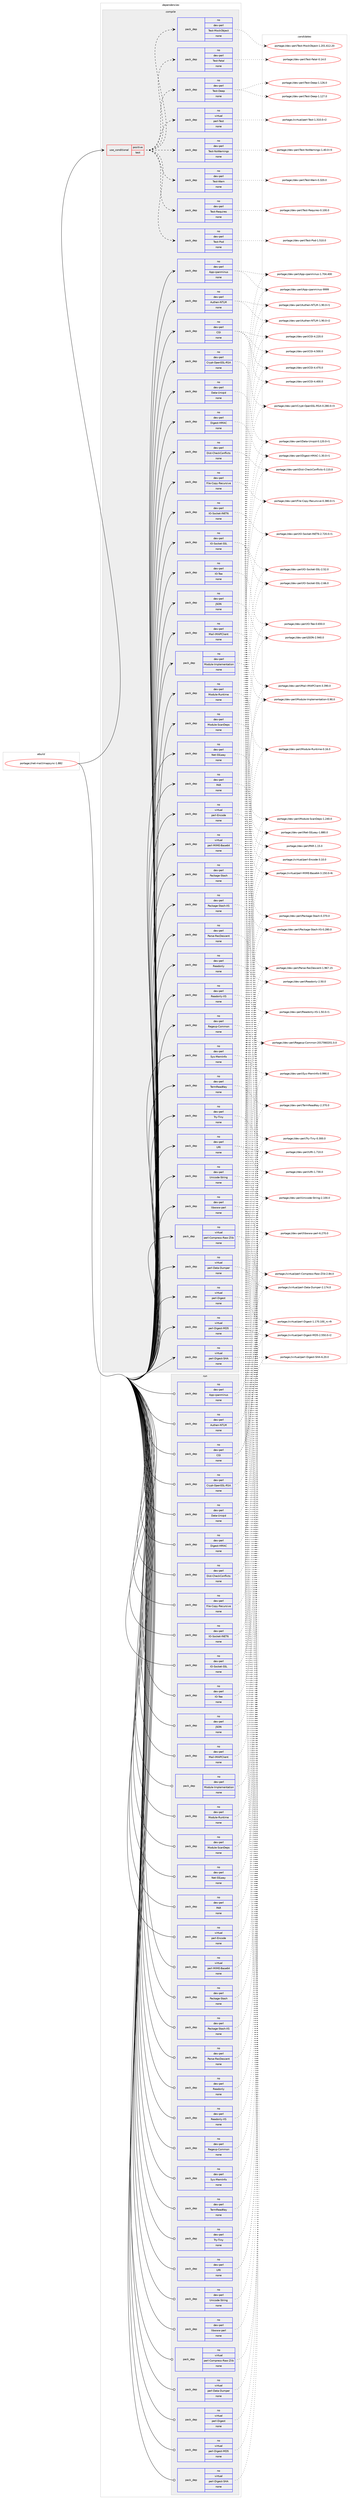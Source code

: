 digraph prolog {

# *************
# Graph options
# *************

newrank=true;
concentrate=true;
compound=true;
graph [rankdir=LR,fontname=Helvetica,fontsize=10,ranksep=1.5];#, ranksep=2.5, nodesep=0.2];
edge  [arrowhead=vee];
node  [fontname=Helvetica,fontsize=10];

# **********
# The ebuild
# **********

subgraph cluster_leftcol {
color=gray;
rank=same;
label=<<i>ebuild</i>>;
id [label="portage://net-mail/imapsync-1.882", color=red, width=4, href="../net-mail/imapsync-1.882.svg"];
}

# ****************
# The dependencies
# ****************

subgraph cluster_midcol {
color=gray;
label=<<i>dependencies</i>>;
subgraph cluster_compile {
fillcolor="#eeeeee";
style=filled;
label=<<i>compile</i>>;
subgraph cond732 {
dependency6444 [label=<<TABLE BORDER="0" CELLBORDER="1" CELLSPACING="0" CELLPADDING="4"><TR><TD ROWSPAN="3" CELLPADDING="10">use_conditional</TD></TR><TR><TD>positive</TD></TR><TR><TD>test</TD></TR></TABLE>>, shape=none, color=red];
subgraph pack5641 {
dependency6445 [label=<<TABLE BORDER="0" CELLBORDER="1" CELLSPACING="0" CELLPADDING="4" WIDTH="220"><TR><TD ROWSPAN="6" CELLPADDING="30">pack_dep</TD></TR><TR><TD WIDTH="110">no</TD></TR><TR><TD>virtual</TD></TR><TR><TD>perl-Test</TD></TR><TR><TD>none</TD></TR><TR><TD></TD></TR></TABLE>>, shape=none, color=blue];
}
dependency6444:e -> dependency6445:w [weight=20,style="dashed",arrowhead="vee"];
subgraph pack5642 {
dependency6446 [label=<<TABLE BORDER="0" CELLBORDER="1" CELLSPACING="0" CELLPADDING="4" WIDTH="220"><TR><TD ROWSPAN="6" CELLPADDING="30">pack_dep</TD></TR><TR><TD WIDTH="110">no</TD></TR><TR><TD>dev-perl</TD></TR><TR><TD>Test-Deep</TD></TR><TR><TD>none</TD></TR><TR><TD></TD></TR></TABLE>>, shape=none, color=blue];
}
dependency6444:e -> dependency6446:w [weight=20,style="dashed",arrowhead="vee"];
subgraph pack5643 {
dependency6447 [label=<<TABLE BORDER="0" CELLBORDER="1" CELLSPACING="0" CELLPADDING="4" WIDTH="220"><TR><TD ROWSPAN="6" CELLPADDING="30">pack_dep</TD></TR><TR><TD WIDTH="110">no</TD></TR><TR><TD>dev-perl</TD></TR><TR><TD>Test-Fatal</TD></TR><TR><TD>none</TD></TR><TR><TD></TD></TR></TABLE>>, shape=none, color=blue];
}
dependency6444:e -> dependency6447:w [weight=20,style="dashed",arrowhead="vee"];
subgraph pack5644 {
dependency6448 [label=<<TABLE BORDER="0" CELLBORDER="1" CELLSPACING="0" CELLPADDING="4" WIDTH="220"><TR><TD ROWSPAN="6" CELLPADDING="30">pack_dep</TD></TR><TR><TD WIDTH="110">no</TD></TR><TR><TD>dev-perl</TD></TR><TR><TD>Test-MockObject</TD></TR><TR><TD>none</TD></TR><TR><TD></TD></TR></TABLE>>, shape=none, color=blue];
}
dependency6444:e -> dependency6448:w [weight=20,style="dashed",arrowhead="vee"];
subgraph pack5645 {
dependency6449 [label=<<TABLE BORDER="0" CELLBORDER="1" CELLSPACING="0" CELLPADDING="4" WIDTH="220"><TR><TD ROWSPAN="6" CELLPADDING="30">pack_dep</TD></TR><TR><TD WIDTH="110">no</TD></TR><TR><TD>dev-perl</TD></TR><TR><TD>Test-Pod</TD></TR><TR><TD>none</TD></TR><TR><TD></TD></TR></TABLE>>, shape=none, color=blue];
}
dependency6444:e -> dependency6449:w [weight=20,style="dashed",arrowhead="vee"];
subgraph pack5646 {
dependency6450 [label=<<TABLE BORDER="0" CELLBORDER="1" CELLSPACING="0" CELLPADDING="4" WIDTH="220"><TR><TD ROWSPAN="6" CELLPADDING="30">pack_dep</TD></TR><TR><TD WIDTH="110">no</TD></TR><TR><TD>dev-perl</TD></TR><TR><TD>Test-Requires</TD></TR><TR><TD>none</TD></TR><TR><TD></TD></TR></TABLE>>, shape=none, color=blue];
}
dependency6444:e -> dependency6450:w [weight=20,style="dashed",arrowhead="vee"];
subgraph pack5647 {
dependency6451 [label=<<TABLE BORDER="0" CELLBORDER="1" CELLSPACING="0" CELLPADDING="4" WIDTH="220"><TR><TD ROWSPAN="6" CELLPADDING="30">pack_dep</TD></TR><TR><TD WIDTH="110">no</TD></TR><TR><TD>dev-perl</TD></TR><TR><TD>Test-Warn</TD></TR><TR><TD>none</TD></TR><TR><TD></TD></TR></TABLE>>, shape=none, color=blue];
}
dependency6444:e -> dependency6451:w [weight=20,style="dashed",arrowhead="vee"];
subgraph pack5648 {
dependency6452 [label=<<TABLE BORDER="0" CELLBORDER="1" CELLSPACING="0" CELLPADDING="4" WIDTH="220"><TR><TD ROWSPAN="6" CELLPADDING="30">pack_dep</TD></TR><TR><TD WIDTH="110">no</TD></TR><TR><TD>dev-perl</TD></TR><TR><TD>Test-NoWarnings</TD></TR><TR><TD>none</TD></TR><TR><TD></TD></TR></TABLE>>, shape=none, color=blue];
}
dependency6444:e -> dependency6452:w [weight=20,style="dashed",arrowhead="vee"];
}
id:e -> dependency6444:w [weight=20,style="solid",arrowhead="vee"];
subgraph pack5649 {
dependency6453 [label=<<TABLE BORDER="0" CELLBORDER="1" CELLSPACING="0" CELLPADDING="4" WIDTH="220"><TR><TD ROWSPAN="6" CELLPADDING="30">pack_dep</TD></TR><TR><TD WIDTH="110">no</TD></TR><TR><TD>dev-perl</TD></TR><TR><TD>App-cpanminus</TD></TR><TR><TD>none</TD></TR><TR><TD></TD></TR></TABLE>>, shape=none, color=blue];
}
id:e -> dependency6453:w [weight=20,style="solid",arrowhead="vee"];
subgraph pack5650 {
dependency6454 [label=<<TABLE BORDER="0" CELLBORDER="1" CELLSPACING="0" CELLPADDING="4" WIDTH="220"><TR><TD ROWSPAN="6" CELLPADDING="30">pack_dep</TD></TR><TR><TD WIDTH="110">no</TD></TR><TR><TD>dev-perl</TD></TR><TR><TD>Authen-NTLM</TD></TR><TR><TD>none</TD></TR><TR><TD></TD></TR></TABLE>>, shape=none, color=blue];
}
id:e -> dependency6454:w [weight=20,style="solid",arrowhead="vee"];
subgraph pack5651 {
dependency6455 [label=<<TABLE BORDER="0" CELLBORDER="1" CELLSPACING="0" CELLPADDING="4" WIDTH="220"><TR><TD ROWSPAN="6" CELLPADDING="30">pack_dep</TD></TR><TR><TD WIDTH="110">no</TD></TR><TR><TD>dev-perl</TD></TR><TR><TD>CGI</TD></TR><TR><TD>none</TD></TR><TR><TD></TD></TR></TABLE>>, shape=none, color=blue];
}
id:e -> dependency6455:w [weight=20,style="solid",arrowhead="vee"];
subgraph pack5652 {
dependency6456 [label=<<TABLE BORDER="0" CELLBORDER="1" CELLSPACING="0" CELLPADDING="4" WIDTH="220"><TR><TD ROWSPAN="6" CELLPADDING="30">pack_dep</TD></TR><TR><TD WIDTH="110">no</TD></TR><TR><TD>dev-perl</TD></TR><TR><TD>Crypt-OpenSSL-RSA</TD></TR><TR><TD>none</TD></TR><TR><TD></TD></TR></TABLE>>, shape=none, color=blue];
}
id:e -> dependency6456:w [weight=20,style="solid",arrowhead="vee"];
subgraph pack5653 {
dependency6457 [label=<<TABLE BORDER="0" CELLBORDER="1" CELLSPACING="0" CELLPADDING="4" WIDTH="220"><TR><TD ROWSPAN="6" CELLPADDING="30">pack_dep</TD></TR><TR><TD WIDTH="110">no</TD></TR><TR><TD>dev-perl</TD></TR><TR><TD>Data-Uniqid</TD></TR><TR><TD>none</TD></TR><TR><TD></TD></TR></TABLE>>, shape=none, color=blue];
}
id:e -> dependency6457:w [weight=20,style="solid",arrowhead="vee"];
subgraph pack5654 {
dependency6458 [label=<<TABLE BORDER="0" CELLBORDER="1" CELLSPACING="0" CELLPADDING="4" WIDTH="220"><TR><TD ROWSPAN="6" CELLPADDING="30">pack_dep</TD></TR><TR><TD WIDTH="110">no</TD></TR><TR><TD>dev-perl</TD></TR><TR><TD>Digest-HMAC</TD></TR><TR><TD>none</TD></TR><TR><TD></TD></TR></TABLE>>, shape=none, color=blue];
}
id:e -> dependency6458:w [weight=20,style="solid",arrowhead="vee"];
subgraph pack5655 {
dependency6459 [label=<<TABLE BORDER="0" CELLBORDER="1" CELLSPACING="0" CELLPADDING="4" WIDTH="220"><TR><TD ROWSPAN="6" CELLPADDING="30">pack_dep</TD></TR><TR><TD WIDTH="110">no</TD></TR><TR><TD>dev-perl</TD></TR><TR><TD>Dist-CheckConflicts</TD></TR><TR><TD>none</TD></TR><TR><TD></TD></TR></TABLE>>, shape=none, color=blue];
}
id:e -> dependency6459:w [weight=20,style="solid",arrowhead="vee"];
subgraph pack5656 {
dependency6460 [label=<<TABLE BORDER="0" CELLBORDER="1" CELLSPACING="0" CELLPADDING="4" WIDTH="220"><TR><TD ROWSPAN="6" CELLPADDING="30">pack_dep</TD></TR><TR><TD WIDTH="110">no</TD></TR><TR><TD>dev-perl</TD></TR><TR><TD>File-Copy-Recursive</TD></TR><TR><TD>none</TD></TR><TR><TD></TD></TR></TABLE>>, shape=none, color=blue];
}
id:e -> dependency6460:w [weight=20,style="solid",arrowhead="vee"];
subgraph pack5657 {
dependency6461 [label=<<TABLE BORDER="0" CELLBORDER="1" CELLSPACING="0" CELLPADDING="4" WIDTH="220"><TR><TD ROWSPAN="6" CELLPADDING="30">pack_dep</TD></TR><TR><TD WIDTH="110">no</TD></TR><TR><TD>dev-perl</TD></TR><TR><TD>IO-Socket-INET6</TD></TR><TR><TD>none</TD></TR><TR><TD></TD></TR></TABLE>>, shape=none, color=blue];
}
id:e -> dependency6461:w [weight=20,style="solid",arrowhead="vee"];
subgraph pack5658 {
dependency6462 [label=<<TABLE BORDER="0" CELLBORDER="1" CELLSPACING="0" CELLPADDING="4" WIDTH="220"><TR><TD ROWSPAN="6" CELLPADDING="30">pack_dep</TD></TR><TR><TD WIDTH="110">no</TD></TR><TR><TD>dev-perl</TD></TR><TR><TD>IO-Socket-SSL</TD></TR><TR><TD>none</TD></TR><TR><TD></TD></TR></TABLE>>, shape=none, color=blue];
}
id:e -> dependency6462:w [weight=20,style="solid",arrowhead="vee"];
subgraph pack5659 {
dependency6463 [label=<<TABLE BORDER="0" CELLBORDER="1" CELLSPACING="0" CELLPADDING="4" WIDTH="220"><TR><TD ROWSPAN="6" CELLPADDING="30">pack_dep</TD></TR><TR><TD WIDTH="110">no</TD></TR><TR><TD>dev-perl</TD></TR><TR><TD>IO-Tee</TD></TR><TR><TD>none</TD></TR><TR><TD></TD></TR></TABLE>>, shape=none, color=blue];
}
id:e -> dependency6463:w [weight=20,style="solid",arrowhead="vee"];
subgraph pack5660 {
dependency6464 [label=<<TABLE BORDER="0" CELLBORDER="1" CELLSPACING="0" CELLPADDING="4" WIDTH="220"><TR><TD ROWSPAN="6" CELLPADDING="30">pack_dep</TD></TR><TR><TD WIDTH="110">no</TD></TR><TR><TD>dev-perl</TD></TR><TR><TD>JSON</TD></TR><TR><TD>none</TD></TR><TR><TD></TD></TR></TABLE>>, shape=none, color=blue];
}
id:e -> dependency6464:w [weight=20,style="solid",arrowhead="vee"];
subgraph pack5661 {
dependency6465 [label=<<TABLE BORDER="0" CELLBORDER="1" CELLSPACING="0" CELLPADDING="4" WIDTH="220"><TR><TD ROWSPAN="6" CELLPADDING="30">pack_dep</TD></TR><TR><TD WIDTH="110">no</TD></TR><TR><TD>dev-perl</TD></TR><TR><TD>Mail-IMAPClient</TD></TR><TR><TD>none</TD></TR><TR><TD></TD></TR></TABLE>>, shape=none, color=blue];
}
id:e -> dependency6465:w [weight=20,style="solid",arrowhead="vee"];
subgraph pack5662 {
dependency6466 [label=<<TABLE BORDER="0" CELLBORDER="1" CELLSPACING="0" CELLPADDING="4" WIDTH="220"><TR><TD ROWSPAN="6" CELLPADDING="30">pack_dep</TD></TR><TR><TD WIDTH="110">no</TD></TR><TR><TD>dev-perl</TD></TR><TR><TD>Module-Implementation</TD></TR><TR><TD>none</TD></TR><TR><TD></TD></TR></TABLE>>, shape=none, color=blue];
}
id:e -> dependency6466:w [weight=20,style="solid",arrowhead="vee"];
subgraph pack5663 {
dependency6467 [label=<<TABLE BORDER="0" CELLBORDER="1" CELLSPACING="0" CELLPADDING="4" WIDTH="220"><TR><TD ROWSPAN="6" CELLPADDING="30">pack_dep</TD></TR><TR><TD WIDTH="110">no</TD></TR><TR><TD>dev-perl</TD></TR><TR><TD>Module-Runtime</TD></TR><TR><TD>none</TD></TR><TR><TD></TD></TR></TABLE>>, shape=none, color=blue];
}
id:e -> dependency6467:w [weight=20,style="solid",arrowhead="vee"];
subgraph pack5664 {
dependency6468 [label=<<TABLE BORDER="0" CELLBORDER="1" CELLSPACING="0" CELLPADDING="4" WIDTH="220"><TR><TD ROWSPAN="6" CELLPADDING="30">pack_dep</TD></TR><TR><TD WIDTH="110">no</TD></TR><TR><TD>dev-perl</TD></TR><TR><TD>Module-ScanDeps</TD></TR><TR><TD>none</TD></TR><TR><TD></TD></TR></TABLE>>, shape=none, color=blue];
}
id:e -> dependency6468:w [weight=20,style="solid",arrowhead="vee"];
subgraph pack5665 {
dependency6469 [label=<<TABLE BORDER="0" CELLBORDER="1" CELLSPACING="0" CELLPADDING="4" WIDTH="220"><TR><TD ROWSPAN="6" CELLPADDING="30">pack_dep</TD></TR><TR><TD WIDTH="110">no</TD></TR><TR><TD>dev-perl</TD></TR><TR><TD>Net-SSLeay</TD></TR><TR><TD>none</TD></TR><TR><TD></TD></TR></TABLE>>, shape=none, color=blue];
}
id:e -> dependency6469:w [weight=20,style="solid",arrowhead="vee"];
subgraph pack5666 {
dependency6470 [label=<<TABLE BORDER="0" CELLBORDER="1" CELLSPACING="0" CELLPADDING="4" WIDTH="220"><TR><TD ROWSPAN="6" CELLPADDING="30">pack_dep</TD></TR><TR><TD WIDTH="110">no</TD></TR><TR><TD>dev-perl</TD></TR><TR><TD>PAR</TD></TR><TR><TD>none</TD></TR><TR><TD></TD></TR></TABLE>>, shape=none, color=blue];
}
id:e -> dependency6470:w [weight=20,style="solid",arrowhead="vee"];
subgraph pack5667 {
dependency6471 [label=<<TABLE BORDER="0" CELLBORDER="1" CELLSPACING="0" CELLPADDING="4" WIDTH="220"><TR><TD ROWSPAN="6" CELLPADDING="30">pack_dep</TD></TR><TR><TD WIDTH="110">no</TD></TR><TR><TD>dev-perl</TD></TR><TR><TD>Package-Stash</TD></TR><TR><TD>none</TD></TR><TR><TD></TD></TR></TABLE>>, shape=none, color=blue];
}
id:e -> dependency6471:w [weight=20,style="solid",arrowhead="vee"];
subgraph pack5668 {
dependency6472 [label=<<TABLE BORDER="0" CELLBORDER="1" CELLSPACING="0" CELLPADDING="4" WIDTH="220"><TR><TD ROWSPAN="6" CELLPADDING="30">pack_dep</TD></TR><TR><TD WIDTH="110">no</TD></TR><TR><TD>dev-perl</TD></TR><TR><TD>Package-Stash-XS</TD></TR><TR><TD>none</TD></TR><TR><TD></TD></TR></TABLE>>, shape=none, color=blue];
}
id:e -> dependency6472:w [weight=20,style="solid",arrowhead="vee"];
subgraph pack5669 {
dependency6473 [label=<<TABLE BORDER="0" CELLBORDER="1" CELLSPACING="0" CELLPADDING="4" WIDTH="220"><TR><TD ROWSPAN="6" CELLPADDING="30">pack_dep</TD></TR><TR><TD WIDTH="110">no</TD></TR><TR><TD>dev-perl</TD></TR><TR><TD>Parse-RecDescent</TD></TR><TR><TD>none</TD></TR><TR><TD></TD></TR></TABLE>>, shape=none, color=blue];
}
id:e -> dependency6473:w [weight=20,style="solid",arrowhead="vee"];
subgraph pack5670 {
dependency6474 [label=<<TABLE BORDER="0" CELLBORDER="1" CELLSPACING="0" CELLPADDING="4" WIDTH="220"><TR><TD ROWSPAN="6" CELLPADDING="30">pack_dep</TD></TR><TR><TD WIDTH="110">no</TD></TR><TR><TD>dev-perl</TD></TR><TR><TD>Readonly</TD></TR><TR><TD>none</TD></TR><TR><TD></TD></TR></TABLE>>, shape=none, color=blue];
}
id:e -> dependency6474:w [weight=20,style="solid",arrowhead="vee"];
subgraph pack5671 {
dependency6475 [label=<<TABLE BORDER="0" CELLBORDER="1" CELLSPACING="0" CELLPADDING="4" WIDTH="220"><TR><TD ROWSPAN="6" CELLPADDING="30">pack_dep</TD></TR><TR><TD WIDTH="110">no</TD></TR><TR><TD>dev-perl</TD></TR><TR><TD>Readonly-XS</TD></TR><TR><TD>none</TD></TR><TR><TD></TD></TR></TABLE>>, shape=none, color=blue];
}
id:e -> dependency6475:w [weight=20,style="solid",arrowhead="vee"];
subgraph pack5672 {
dependency6476 [label=<<TABLE BORDER="0" CELLBORDER="1" CELLSPACING="0" CELLPADDING="4" WIDTH="220"><TR><TD ROWSPAN="6" CELLPADDING="30">pack_dep</TD></TR><TR><TD WIDTH="110">no</TD></TR><TR><TD>dev-perl</TD></TR><TR><TD>Regexp-Common</TD></TR><TR><TD>none</TD></TR><TR><TD></TD></TR></TABLE>>, shape=none, color=blue];
}
id:e -> dependency6476:w [weight=20,style="solid",arrowhead="vee"];
subgraph pack5673 {
dependency6477 [label=<<TABLE BORDER="0" CELLBORDER="1" CELLSPACING="0" CELLPADDING="4" WIDTH="220"><TR><TD ROWSPAN="6" CELLPADDING="30">pack_dep</TD></TR><TR><TD WIDTH="110">no</TD></TR><TR><TD>dev-perl</TD></TR><TR><TD>Sys-MemInfo</TD></TR><TR><TD>none</TD></TR><TR><TD></TD></TR></TABLE>>, shape=none, color=blue];
}
id:e -> dependency6477:w [weight=20,style="solid",arrowhead="vee"];
subgraph pack5674 {
dependency6478 [label=<<TABLE BORDER="0" CELLBORDER="1" CELLSPACING="0" CELLPADDING="4" WIDTH="220"><TR><TD ROWSPAN="6" CELLPADDING="30">pack_dep</TD></TR><TR><TD WIDTH="110">no</TD></TR><TR><TD>dev-perl</TD></TR><TR><TD>TermReadKey</TD></TR><TR><TD>none</TD></TR><TR><TD></TD></TR></TABLE>>, shape=none, color=blue];
}
id:e -> dependency6478:w [weight=20,style="solid",arrowhead="vee"];
subgraph pack5675 {
dependency6479 [label=<<TABLE BORDER="0" CELLBORDER="1" CELLSPACING="0" CELLPADDING="4" WIDTH="220"><TR><TD ROWSPAN="6" CELLPADDING="30">pack_dep</TD></TR><TR><TD WIDTH="110">no</TD></TR><TR><TD>dev-perl</TD></TR><TR><TD>Try-Tiny</TD></TR><TR><TD>none</TD></TR><TR><TD></TD></TR></TABLE>>, shape=none, color=blue];
}
id:e -> dependency6479:w [weight=20,style="solid",arrowhead="vee"];
subgraph pack5676 {
dependency6480 [label=<<TABLE BORDER="0" CELLBORDER="1" CELLSPACING="0" CELLPADDING="4" WIDTH="220"><TR><TD ROWSPAN="6" CELLPADDING="30">pack_dep</TD></TR><TR><TD WIDTH="110">no</TD></TR><TR><TD>dev-perl</TD></TR><TR><TD>URI</TD></TR><TR><TD>none</TD></TR><TR><TD></TD></TR></TABLE>>, shape=none, color=blue];
}
id:e -> dependency6480:w [weight=20,style="solid",arrowhead="vee"];
subgraph pack5677 {
dependency6481 [label=<<TABLE BORDER="0" CELLBORDER="1" CELLSPACING="0" CELLPADDING="4" WIDTH="220"><TR><TD ROWSPAN="6" CELLPADDING="30">pack_dep</TD></TR><TR><TD WIDTH="110">no</TD></TR><TR><TD>dev-perl</TD></TR><TR><TD>Unicode-String</TD></TR><TR><TD>none</TD></TR><TR><TD></TD></TR></TABLE>>, shape=none, color=blue];
}
id:e -> dependency6481:w [weight=20,style="solid",arrowhead="vee"];
subgraph pack5678 {
dependency6482 [label=<<TABLE BORDER="0" CELLBORDER="1" CELLSPACING="0" CELLPADDING="4" WIDTH="220"><TR><TD ROWSPAN="6" CELLPADDING="30">pack_dep</TD></TR><TR><TD WIDTH="110">no</TD></TR><TR><TD>dev-perl</TD></TR><TR><TD>libwww-perl</TD></TR><TR><TD>none</TD></TR><TR><TD></TD></TR></TABLE>>, shape=none, color=blue];
}
id:e -> dependency6482:w [weight=20,style="solid",arrowhead="vee"];
subgraph pack5679 {
dependency6483 [label=<<TABLE BORDER="0" CELLBORDER="1" CELLSPACING="0" CELLPADDING="4" WIDTH="220"><TR><TD ROWSPAN="6" CELLPADDING="30">pack_dep</TD></TR><TR><TD WIDTH="110">no</TD></TR><TR><TD>virtual</TD></TR><TR><TD>perl-Compress-Raw-Zlib</TD></TR><TR><TD>none</TD></TR><TR><TD></TD></TR></TABLE>>, shape=none, color=blue];
}
id:e -> dependency6483:w [weight=20,style="solid",arrowhead="vee"];
subgraph pack5680 {
dependency6484 [label=<<TABLE BORDER="0" CELLBORDER="1" CELLSPACING="0" CELLPADDING="4" WIDTH="220"><TR><TD ROWSPAN="6" CELLPADDING="30">pack_dep</TD></TR><TR><TD WIDTH="110">no</TD></TR><TR><TD>virtual</TD></TR><TR><TD>perl-Data-Dumper</TD></TR><TR><TD>none</TD></TR><TR><TD></TD></TR></TABLE>>, shape=none, color=blue];
}
id:e -> dependency6484:w [weight=20,style="solid",arrowhead="vee"];
subgraph pack5681 {
dependency6485 [label=<<TABLE BORDER="0" CELLBORDER="1" CELLSPACING="0" CELLPADDING="4" WIDTH="220"><TR><TD ROWSPAN="6" CELLPADDING="30">pack_dep</TD></TR><TR><TD WIDTH="110">no</TD></TR><TR><TD>virtual</TD></TR><TR><TD>perl-Digest</TD></TR><TR><TD>none</TD></TR><TR><TD></TD></TR></TABLE>>, shape=none, color=blue];
}
id:e -> dependency6485:w [weight=20,style="solid",arrowhead="vee"];
subgraph pack5682 {
dependency6486 [label=<<TABLE BORDER="0" CELLBORDER="1" CELLSPACING="0" CELLPADDING="4" WIDTH="220"><TR><TD ROWSPAN="6" CELLPADDING="30">pack_dep</TD></TR><TR><TD WIDTH="110">no</TD></TR><TR><TD>virtual</TD></TR><TR><TD>perl-Digest-MD5</TD></TR><TR><TD>none</TD></TR><TR><TD></TD></TR></TABLE>>, shape=none, color=blue];
}
id:e -> dependency6486:w [weight=20,style="solid",arrowhead="vee"];
subgraph pack5683 {
dependency6487 [label=<<TABLE BORDER="0" CELLBORDER="1" CELLSPACING="0" CELLPADDING="4" WIDTH="220"><TR><TD ROWSPAN="6" CELLPADDING="30">pack_dep</TD></TR><TR><TD WIDTH="110">no</TD></TR><TR><TD>virtual</TD></TR><TR><TD>perl-Digest-SHA</TD></TR><TR><TD>none</TD></TR><TR><TD></TD></TR></TABLE>>, shape=none, color=blue];
}
id:e -> dependency6487:w [weight=20,style="solid",arrowhead="vee"];
subgraph pack5684 {
dependency6488 [label=<<TABLE BORDER="0" CELLBORDER="1" CELLSPACING="0" CELLPADDING="4" WIDTH="220"><TR><TD ROWSPAN="6" CELLPADDING="30">pack_dep</TD></TR><TR><TD WIDTH="110">no</TD></TR><TR><TD>virtual</TD></TR><TR><TD>perl-Encode</TD></TR><TR><TD>none</TD></TR><TR><TD></TD></TR></TABLE>>, shape=none, color=blue];
}
id:e -> dependency6488:w [weight=20,style="solid",arrowhead="vee"];
subgraph pack5685 {
dependency6489 [label=<<TABLE BORDER="0" CELLBORDER="1" CELLSPACING="0" CELLPADDING="4" WIDTH="220"><TR><TD ROWSPAN="6" CELLPADDING="30">pack_dep</TD></TR><TR><TD WIDTH="110">no</TD></TR><TR><TD>virtual</TD></TR><TR><TD>perl-MIME-Base64</TD></TR><TR><TD>none</TD></TR><TR><TD></TD></TR></TABLE>>, shape=none, color=blue];
}
id:e -> dependency6489:w [weight=20,style="solid",arrowhead="vee"];
}
subgraph cluster_compileandrun {
fillcolor="#eeeeee";
style=filled;
label=<<i>compile and run</i>>;
}
subgraph cluster_run {
fillcolor="#eeeeee";
style=filled;
label=<<i>run</i>>;
subgraph pack5686 {
dependency6490 [label=<<TABLE BORDER="0" CELLBORDER="1" CELLSPACING="0" CELLPADDING="4" WIDTH="220"><TR><TD ROWSPAN="6" CELLPADDING="30">pack_dep</TD></TR><TR><TD WIDTH="110">no</TD></TR><TR><TD>dev-perl</TD></TR><TR><TD>App-cpanminus</TD></TR><TR><TD>none</TD></TR><TR><TD></TD></TR></TABLE>>, shape=none, color=blue];
}
id:e -> dependency6490:w [weight=20,style="solid",arrowhead="odot"];
subgraph pack5687 {
dependency6491 [label=<<TABLE BORDER="0" CELLBORDER="1" CELLSPACING="0" CELLPADDING="4" WIDTH="220"><TR><TD ROWSPAN="6" CELLPADDING="30">pack_dep</TD></TR><TR><TD WIDTH="110">no</TD></TR><TR><TD>dev-perl</TD></TR><TR><TD>Authen-NTLM</TD></TR><TR><TD>none</TD></TR><TR><TD></TD></TR></TABLE>>, shape=none, color=blue];
}
id:e -> dependency6491:w [weight=20,style="solid",arrowhead="odot"];
subgraph pack5688 {
dependency6492 [label=<<TABLE BORDER="0" CELLBORDER="1" CELLSPACING="0" CELLPADDING="4" WIDTH="220"><TR><TD ROWSPAN="6" CELLPADDING="30">pack_dep</TD></TR><TR><TD WIDTH="110">no</TD></TR><TR><TD>dev-perl</TD></TR><TR><TD>CGI</TD></TR><TR><TD>none</TD></TR><TR><TD></TD></TR></TABLE>>, shape=none, color=blue];
}
id:e -> dependency6492:w [weight=20,style="solid",arrowhead="odot"];
subgraph pack5689 {
dependency6493 [label=<<TABLE BORDER="0" CELLBORDER="1" CELLSPACING="0" CELLPADDING="4" WIDTH="220"><TR><TD ROWSPAN="6" CELLPADDING="30">pack_dep</TD></TR><TR><TD WIDTH="110">no</TD></TR><TR><TD>dev-perl</TD></TR><TR><TD>Crypt-OpenSSL-RSA</TD></TR><TR><TD>none</TD></TR><TR><TD></TD></TR></TABLE>>, shape=none, color=blue];
}
id:e -> dependency6493:w [weight=20,style="solid",arrowhead="odot"];
subgraph pack5690 {
dependency6494 [label=<<TABLE BORDER="0" CELLBORDER="1" CELLSPACING="0" CELLPADDING="4" WIDTH="220"><TR><TD ROWSPAN="6" CELLPADDING="30">pack_dep</TD></TR><TR><TD WIDTH="110">no</TD></TR><TR><TD>dev-perl</TD></TR><TR><TD>Data-Uniqid</TD></TR><TR><TD>none</TD></TR><TR><TD></TD></TR></TABLE>>, shape=none, color=blue];
}
id:e -> dependency6494:w [weight=20,style="solid",arrowhead="odot"];
subgraph pack5691 {
dependency6495 [label=<<TABLE BORDER="0" CELLBORDER="1" CELLSPACING="0" CELLPADDING="4" WIDTH="220"><TR><TD ROWSPAN="6" CELLPADDING="30">pack_dep</TD></TR><TR><TD WIDTH="110">no</TD></TR><TR><TD>dev-perl</TD></TR><TR><TD>Digest-HMAC</TD></TR><TR><TD>none</TD></TR><TR><TD></TD></TR></TABLE>>, shape=none, color=blue];
}
id:e -> dependency6495:w [weight=20,style="solid",arrowhead="odot"];
subgraph pack5692 {
dependency6496 [label=<<TABLE BORDER="0" CELLBORDER="1" CELLSPACING="0" CELLPADDING="4" WIDTH="220"><TR><TD ROWSPAN="6" CELLPADDING="30">pack_dep</TD></TR><TR><TD WIDTH="110">no</TD></TR><TR><TD>dev-perl</TD></TR><TR><TD>Dist-CheckConflicts</TD></TR><TR><TD>none</TD></TR><TR><TD></TD></TR></TABLE>>, shape=none, color=blue];
}
id:e -> dependency6496:w [weight=20,style="solid",arrowhead="odot"];
subgraph pack5693 {
dependency6497 [label=<<TABLE BORDER="0" CELLBORDER="1" CELLSPACING="0" CELLPADDING="4" WIDTH="220"><TR><TD ROWSPAN="6" CELLPADDING="30">pack_dep</TD></TR><TR><TD WIDTH="110">no</TD></TR><TR><TD>dev-perl</TD></TR><TR><TD>File-Copy-Recursive</TD></TR><TR><TD>none</TD></TR><TR><TD></TD></TR></TABLE>>, shape=none, color=blue];
}
id:e -> dependency6497:w [weight=20,style="solid",arrowhead="odot"];
subgraph pack5694 {
dependency6498 [label=<<TABLE BORDER="0" CELLBORDER="1" CELLSPACING="0" CELLPADDING="4" WIDTH="220"><TR><TD ROWSPAN="6" CELLPADDING="30">pack_dep</TD></TR><TR><TD WIDTH="110">no</TD></TR><TR><TD>dev-perl</TD></TR><TR><TD>IO-Socket-INET6</TD></TR><TR><TD>none</TD></TR><TR><TD></TD></TR></TABLE>>, shape=none, color=blue];
}
id:e -> dependency6498:w [weight=20,style="solid",arrowhead="odot"];
subgraph pack5695 {
dependency6499 [label=<<TABLE BORDER="0" CELLBORDER="1" CELLSPACING="0" CELLPADDING="4" WIDTH="220"><TR><TD ROWSPAN="6" CELLPADDING="30">pack_dep</TD></TR><TR><TD WIDTH="110">no</TD></TR><TR><TD>dev-perl</TD></TR><TR><TD>IO-Socket-SSL</TD></TR><TR><TD>none</TD></TR><TR><TD></TD></TR></TABLE>>, shape=none, color=blue];
}
id:e -> dependency6499:w [weight=20,style="solid",arrowhead="odot"];
subgraph pack5696 {
dependency6500 [label=<<TABLE BORDER="0" CELLBORDER="1" CELLSPACING="0" CELLPADDING="4" WIDTH="220"><TR><TD ROWSPAN="6" CELLPADDING="30">pack_dep</TD></TR><TR><TD WIDTH="110">no</TD></TR><TR><TD>dev-perl</TD></TR><TR><TD>IO-Tee</TD></TR><TR><TD>none</TD></TR><TR><TD></TD></TR></TABLE>>, shape=none, color=blue];
}
id:e -> dependency6500:w [weight=20,style="solid",arrowhead="odot"];
subgraph pack5697 {
dependency6501 [label=<<TABLE BORDER="0" CELLBORDER="1" CELLSPACING="0" CELLPADDING="4" WIDTH="220"><TR><TD ROWSPAN="6" CELLPADDING="30">pack_dep</TD></TR><TR><TD WIDTH="110">no</TD></TR><TR><TD>dev-perl</TD></TR><TR><TD>JSON</TD></TR><TR><TD>none</TD></TR><TR><TD></TD></TR></TABLE>>, shape=none, color=blue];
}
id:e -> dependency6501:w [weight=20,style="solid",arrowhead="odot"];
subgraph pack5698 {
dependency6502 [label=<<TABLE BORDER="0" CELLBORDER="1" CELLSPACING="0" CELLPADDING="4" WIDTH="220"><TR><TD ROWSPAN="6" CELLPADDING="30">pack_dep</TD></TR><TR><TD WIDTH="110">no</TD></TR><TR><TD>dev-perl</TD></TR><TR><TD>Mail-IMAPClient</TD></TR><TR><TD>none</TD></TR><TR><TD></TD></TR></TABLE>>, shape=none, color=blue];
}
id:e -> dependency6502:w [weight=20,style="solid",arrowhead="odot"];
subgraph pack5699 {
dependency6503 [label=<<TABLE BORDER="0" CELLBORDER="1" CELLSPACING="0" CELLPADDING="4" WIDTH="220"><TR><TD ROWSPAN="6" CELLPADDING="30">pack_dep</TD></TR><TR><TD WIDTH="110">no</TD></TR><TR><TD>dev-perl</TD></TR><TR><TD>Module-Implementation</TD></TR><TR><TD>none</TD></TR><TR><TD></TD></TR></TABLE>>, shape=none, color=blue];
}
id:e -> dependency6503:w [weight=20,style="solid",arrowhead="odot"];
subgraph pack5700 {
dependency6504 [label=<<TABLE BORDER="0" CELLBORDER="1" CELLSPACING="0" CELLPADDING="4" WIDTH="220"><TR><TD ROWSPAN="6" CELLPADDING="30">pack_dep</TD></TR><TR><TD WIDTH="110">no</TD></TR><TR><TD>dev-perl</TD></TR><TR><TD>Module-Runtime</TD></TR><TR><TD>none</TD></TR><TR><TD></TD></TR></TABLE>>, shape=none, color=blue];
}
id:e -> dependency6504:w [weight=20,style="solid",arrowhead="odot"];
subgraph pack5701 {
dependency6505 [label=<<TABLE BORDER="0" CELLBORDER="1" CELLSPACING="0" CELLPADDING="4" WIDTH="220"><TR><TD ROWSPAN="6" CELLPADDING="30">pack_dep</TD></TR><TR><TD WIDTH="110">no</TD></TR><TR><TD>dev-perl</TD></TR><TR><TD>Module-ScanDeps</TD></TR><TR><TD>none</TD></TR><TR><TD></TD></TR></TABLE>>, shape=none, color=blue];
}
id:e -> dependency6505:w [weight=20,style="solid",arrowhead="odot"];
subgraph pack5702 {
dependency6506 [label=<<TABLE BORDER="0" CELLBORDER="1" CELLSPACING="0" CELLPADDING="4" WIDTH="220"><TR><TD ROWSPAN="6" CELLPADDING="30">pack_dep</TD></TR><TR><TD WIDTH="110">no</TD></TR><TR><TD>dev-perl</TD></TR><TR><TD>Net-SSLeay</TD></TR><TR><TD>none</TD></TR><TR><TD></TD></TR></TABLE>>, shape=none, color=blue];
}
id:e -> dependency6506:w [weight=20,style="solid",arrowhead="odot"];
subgraph pack5703 {
dependency6507 [label=<<TABLE BORDER="0" CELLBORDER="1" CELLSPACING="0" CELLPADDING="4" WIDTH="220"><TR><TD ROWSPAN="6" CELLPADDING="30">pack_dep</TD></TR><TR><TD WIDTH="110">no</TD></TR><TR><TD>dev-perl</TD></TR><TR><TD>PAR</TD></TR><TR><TD>none</TD></TR><TR><TD></TD></TR></TABLE>>, shape=none, color=blue];
}
id:e -> dependency6507:w [weight=20,style="solid",arrowhead="odot"];
subgraph pack5704 {
dependency6508 [label=<<TABLE BORDER="0" CELLBORDER="1" CELLSPACING="0" CELLPADDING="4" WIDTH="220"><TR><TD ROWSPAN="6" CELLPADDING="30">pack_dep</TD></TR><TR><TD WIDTH="110">no</TD></TR><TR><TD>dev-perl</TD></TR><TR><TD>Package-Stash</TD></TR><TR><TD>none</TD></TR><TR><TD></TD></TR></TABLE>>, shape=none, color=blue];
}
id:e -> dependency6508:w [weight=20,style="solid",arrowhead="odot"];
subgraph pack5705 {
dependency6509 [label=<<TABLE BORDER="0" CELLBORDER="1" CELLSPACING="0" CELLPADDING="4" WIDTH="220"><TR><TD ROWSPAN="6" CELLPADDING="30">pack_dep</TD></TR><TR><TD WIDTH="110">no</TD></TR><TR><TD>dev-perl</TD></TR><TR><TD>Package-Stash-XS</TD></TR><TR><TD>none</TD></TR><TR><TD></TD></TR></TABLE>>, shape=none, color=blue];
}
id:e -> dependency6509:w [weight=20,style="solid",arrowhead="odot"];
subgraph pack5706 {
dependency6510 [label=<<TABLE BORDER="0" CELLBORDER="1" CELLSPACING="0" CELLPADDING="4" WIDTH="220"><TR><TD ROWSPAN="6" CELLPADDING="30">pack_dep</TD></TR><TR><TD WIDTH="110">no</TD></TR><TR><TD>dev-perl</TD></TR><TR><TD>Parse-RecDescent</TD></TR><TR><TD>none</TD></TR><TR><TD></TD></TR></TABLE>>, shape=none, color=blue];
}
id:e -> dependency6510:w [weight=20,style="solid",arrowhead="odot"];
subgraph pack5707 {
dependency6511 [label=<<TABLE BORDER="0" CELLBORDER="1" CELLSPACING="0" CELLPADDING="4" WIDTH="220"><TR><TD ROWSPAN="6" CELLPADDING="30">pack_dep</TD></TR><TR><TD WIDTH="110">no</TD></TR><TR><TD>dev-perl</TD></TR><TR><TD>Readonly</TD></TR><TR><TD>none</TD></TR><TR><TD></TD></TR></TABLE>>, shape=none, color=blue];
}
id:e -> dependency6511:w [weight=20,style="solid",arrowhead="odot"];
subgraph pack5708 {
dependency6512 [label=<<TABLE BORDER="0" CELLBORDER="1" CELLSPACING="0" CELLPADDING="4" WIDTH="220"><TR><TD ROWSPAN="6" CELLPADDING="30">pack_dep</TD></TR><TR><TD WIDTH="110">no</TD></TR><TR><TD>dev-perl</TD></TR><TR><TD>Readonly-XS</TD></TR><TR><TD>none</TD></TR><TR><TD></TD></TR></TABLE>>, shape=none, color=blue];
}
id:e -> dependency6512:w [weight=20,style="solid",arrowhead="odot"];
subgraph pack5709 {
dependency6513 [label=<<TABLE BORDER="0" CELLBORDER="1" CELLSPACING="0" CELLPADDING="4" WIDTH="220"><TR><TD ROWSPAN="6" CELLPADDING="30">pack_dep</TD></TR><TR><TD WIDTH="110">no</TD></TR><TR><TD>dev-perl</TD></TR><TR><TD>Regexp-Common</TD></TR><TR><TD>none</TD></TR><TR><TD></TD></TR></TABLE>>, shape=none, color=blue];
}
id:e -> dependency6513:w [weight=20,style="solid",arrowhead="odot"];
subgraph pack5710 {
dependency6514 [label=<<TABLE BORDER="0" CELLBORDER="1" CELLSPACING="0" CELLPADDING="4" WIDTH="220"><TR><TD ROWSPAN="6" CELLPADDING="30">pack_dep</TD></TR><TR><TD WIDTH="110">no</TD></TR><TR><TD>dev-perl</TD></TR><TR><TD>Sys-MemInfo</TD></TR><TR><TD>none</TD></TR><TR><TD></TD></TR></TABLE>>, shape=none, color=blue];
}
id:e -> dependency6514:w [weight=20,style="solid",arrowhead="odot"];
subgraph pack5711 {
dependency6515 [label=<<TABLE BORDER="0" CELLBORDER="1" CELLSPACING="0" CELLPADDING="4" WIDTH="220"><TR><TD ROWSPAN="6" CELLPADDING="30">pack_dep</TD></TR><TR><TD WIDTH="110">no</TD></TR><TR><TD>dev-perl</TD></TR><TR><TD>TermReadKey</TD></TR><TR><TD>none</TD></TR><TR><TD></TD></TR></TABLE>>, shape=none, color=blue];
}
id:e -> dependency6515:w [weight=20,style="solid",arrowhead="odot"];
subgraph pack5712 {
dependency6516 [label=<<TABLE BORDER="0" CELLBORDER="1" CELLSPACING="0" CELLPADDING="4" WIDTH="220"><TR><TD ROWSPAN="6" CELLPADDING="30">pack_dep</TD></TR><TR><TD WIDTH="110">no</TD></TR><TR><TD>dev-perl</TD></TR><TR><TD>Try-Tiny</TD></TR><TR><TD>none</TD></TR><TR><TD></TD></TR></TABLE>>, shape=none, color=blue];
}
id:e -> dependency6516:w [weight=20,style="solid",arrowhead="odot"];
subgraph pack5713 {
dependency6517 [label=<<TABLE BORDER="0" CELLBORDER="1" CELLSPACING="0" CELLPADDING="4" WIDTH="220"><TR><TD ROWSPAN="6" CELLPADDING="30">pack_dep</TD></TR><TR><TD WIDTH="110">no</TD></TR><TR><TD>dev-perl</TD></TR><TR><TD>URI</TD></TR><TR><TD>none</TD></TR><TR><TD></TD></TR></TABLE>>, shape=none, color=blue];
}
id:e -> dependency6517:w [weight=20,style="solid",arrowhead="odot"];
subgraph pack5714 {
dependency6518 [label=<<TABLE BORDER="0" CELLBORDER="1" CELLSPACING="0" CELLPADDING="4" WIDTH="220"><TR><TD ROWSPAN="6" CELLPADDING="30">pack_dep</TD></TR><TR><TD WIDTH="110">no</TD></TR><TR><TD>dev-perl</TD></TR><TR><TD>Unicode-String</TD></TR><TR><TD>none</TD></TR><TR><TD></TD></TR></TABLE>>, shape=none, color=blue];
}
id:e -> dependency6518:w [weight=20,style="solid",arrowhead="odot"];
subgraph pack5715 {
dependency6519 [label=<<TABLE BORDER="0" CELLBORDER="1" CELLSPACING="0" CELLPADDING="4" WIDTH="220"><TR><TD ROWSPAN="6" CELLPADDING="30">pack_dep</TD></TR><TR><TD WIDTH="110">no</TD></TR><TR><TD>dev-perl</TD></TR><TR><TD>libwww-perl</TD></TR><TR><TD>none</TD></TR><TR><TD></TD></TR></TABLE>>, shape=none, color=blue];
}
id:e -> dependency6519:w [weight=20,style="solid",arrowhead="odot"];
subgraph pack5716 {
dependency6520 [label=<<TABLE BORDER="0" CELLBORDER="1" CELLSPACING="0" CELLPADDING="4" WIDTH="220"><TR><TD ROWSPAN="6" CELLPADDING="30">pack_dep</TD></TR><TR><TD WIDTH="110">no</TD></TR><TR><TD>virtual</TD></TR><TR><TD>perl-Compress-Raw-Zlib</TD></TR><TR><TD>none</TD></TR><TR><TD></TD></TR></TABLE>>, shape=none, color=blue];
}
id:e -> dependency6520:w [weight=20,style="solid",arrowhead="odot"];
subgraph pack5717 {
dependency6521 [label=<<TABLE BORDER="0" CELLBORDER="1" CELLSPACING="0" CELLPADDING="4" WIDTH="220"><TR><TD ROWSPAN="6" CELLPADDING="30">pack_dep</TD></TR><TR><TD WIDTH="110">no</TD></TR><TR><TD>virtual</TD></TR><TR><TD>perl-Data-Dumper</TD></TR><TR><TD>none</TD></TR><TR><TD></TD></TR></TABLE>>, shape=none, color=blue];
}
id:e -> dependency6521:w [weight=20,style="solid",arrowhead="odot"];
subgraph pack5718 {
dependency6522 [label=<<TABLE BORDER="0" CELLBORDER="1" CELLSPACING="0" CELLPADDING="4" WIDTH="220"><TR><TD ROWSPAN="6" CELLPADDING="30">pack_dep</TD></TR><TR><TD WIDTH="110">no</TD></TR><TR><TD>virtual</TD></TR><TR><TD>perl-Digest</TD></TR><TR><TD>none</TD></TR><TR><TD></TD></TR></TABLE>>, shape=none, color=blue];
}
id:e -> dependency6522:w [weight=20,style="solid",arrowhead="odot"];
subgraph pack5719 {
dependency6523 [label=<<TABLE BORDER="0" CELLBORDER="1" CELLSPACING="0" CELLPADDING="4" WIDTH="220"><TR><TD ROWSPAN="6" CELLPADDING="30">pack_dep</TD></TR><TR><TD WIDTH="110">no</TD></TR><TR><TD>virtual</TD></TR><TR><TD>perl-Digest-MD5</TD></TR><TR><TD>none</TD></TR><TR><TD></TD></TR></TABLE>>, shape=none, color=blue];
}
id:e -> dependency6523:w [weight=20,style="solid",arrowhead="odot"];
subgraph pack5720 {
dependency6524 [label=<<TABLE BORDER="0" CELLBORDER="1" CELLSPACING="0" CELLPADDING="4" WIDTH="220"><TR><TD ROWSPAN="6" CELLPADDING="30">pack_dep</TD></TR><TR><TD WIDTH="110">no</TD></TR><TR><TD>virtual</TD></TR><TR><TD>perl-Digest-SHA</TD></TR><TR><TD>none</TD></TR><TR><TD></TD></TR></TABLE>>, shape=none, color=blue];
}
id:e -> dependency6524:w [weight=20,style="solid",arrowhead="odot"];
subgraph pack5721 {
dependency6525 [label=<<TABLE BORDER="0" CELLBORDER="1" CELLSPACING="0" CELLPADDING="4" WIDTH="220"><TR><TD ROWSPAN="6" CELLPADDING="30">pack_dep</TD></TR><TR><TD WIDTH="110">no</TD></TR><TR><TD>virtual</TD></TR><TR><TD>perl-Encode</TD></TR><TR><TD>none</TD></TR><TR><TD></TD></TR></TABLE>>, shape=none, color=blue];
}
id:e -> dependency6525:w [weight=20,style="solid",arrowhead="odot"];
subgraph pack5722 {
dependency6526 [label=<<TABLE BORDER="0" CELLBORDER="1" CELLSPACING="0" CELLPADDING="4" WIDTH="220"><TR><TD ROWSPAN="6" CELLPADDING="30">pack_dep</TD></TR><TR><TD WIDTH="110">no</TD></TR><TR><TD>virtual</TD></TR><TR><TD>perl-MIME-Base64</TD></TR><TR><TD>none</TD></TR><TR><TD></TD></TR></TABLE>>, shape=none, color=blue];
}
id:e -> dependency6526:w [weight=20,style="solid",arrowhead="odot"];
}
}

# **************
# The candidates
# **************

subgraph cluster_choices {
rank=same;
color=gray;
label=<<i>candidates</i>>;

subgraph choice5641 {
color=black;
nodesep=1;
choice1181051141161179710847112101114108458410111511645494651494846484511450 [label="portage://virtual/perl-Test-1.310.0-r2", color=red, width=4,href="../virtual/perl-Test-1.310.0-r2.svg"];
dependency6445:e -> choice1181051141161179710847112101114108458410111511645494651494846484511450:w [style=dotted,weight="100"];
}
subgraph choice5642 {
color=black;
nodesep=1;
choice10010111845112101114108478410111511645681011011124549464950554648 [label="portage://dev-perl/Test-Deep-1.127.0", color=red, width=4,href="../dev-perl/Test-Deep-1.127.0.svg"];
choice10010111845112101114108478410111511645681011011124549464950544648 [label="portage://dev-perl/Test-Deep-1.126.0", color=red, width=4,href="../dev-perl/Test-Deep-1.126.0.svg"];
dependency6446:e -> choice10010111845112101114108478410111511645681011011124549464950554648:w [style=dotted,weight="100"];
dependency6446:e -> choice10010111845112101114108478410111511645681011011124549464950544648:w [style=dotted,weight="100"];
}
subgraph choice5643 {
color=black;
nodesep=1;
choice1001011184511210111410847841011151164570971169710845484649524648 [label="portage://dev-perl/Test-Fatal-0.14.0", color=red, width=4,href="../dev-perl/Test-Fatal-0.14.0.svg"];
dependency6447:e -> choice1001011184511210111410847841011151164570971169710845484649524648:w [style=dotted,weight="100"];
}
subgraph choice5644 {
color=black;
nodesep=1;
choice10010111845112101114108478410111511645771119910779981061019911645494650484946544950465048 [label="portage://dev-perl/Test-MockObject-1.201.612.20", color=red, width=4,href="../dev-perl/Test-MockObject-1.201.612.20.svg"];
dependency6448:e -> choice10010111845112101114108478410111511645771119910779981061019911645494650484946544950465048:w [style=dotted,weight="100"];
}
subgraph choice5645 {
color=black;
nodesep=1;
choice10010111845112101114108478410111511645801111004549465349484648 [label="portage://dev-perl/Test-Pod-1.510.0", color=red, width=4,href="../dev-perl/Test-Pod-1.510.0.svg"];
dependency6449:e -> choice10010111845112101114108478410111511645801111004549465349484648:w [style=dotted,weight="100"];
}
subgraph choice5646 {
color=black;
nodesep=1;
choice10010111845112101114108478410111511645821011131171051141011154548464948484648 [label="portage://dev-perl/Test-Requires-0.100.0", color=red, width=4,href="../dev-perl/Test-Requires-0.100.0.svg"];
dependency6450:e -> choice10010111845112101114108478410111511645821011131171051141011154548464948484648:w [style=dotted,weight="100"];
}
subgraph choice5647 {
color=black;
nodesep=1;
choice1001011184511210111410847841011151164587971141104548465150484648 [label="portage://dev-perl/Test-Warn-0.320.0", color=red, width=4,href="../dev-perl/Test-Warn-0.320.0.svg"];
dependency6451:e -> choice1001011184511210111410847841011151164587971141104548465150484648:w [style=dotted,weight="100"];
}
subgraph choice5648 {
color=black;
nodesep=1;
choice10010111845112101114108478410111511645781118797114110105110103115454946524846484511451 [label="portage://dev-perl/Test-NoWarnings-1.40.0-r3", color=red, width=4,href="../dev-perl/Test-NoWarnings-1.40.0-r3.svg"];
dependency6452:e -> choice10010111845112101114108478410111511645781118797114110105110103115454946524846484511451:w [style=dotted,weight="100"];
}
subgraph choice5649 {
color=black;
nodesep=1;
choice1001011184511210111410847651121124599112971101091051101171154557575757 [label="portage://dev-perl/App-cpanminus-9999", color=red, width=4,href="../dev-perl/App-cpanminus-9999.svg"];
choice10010111845112101114108476511211245991129711010910511011711545494655485246524848 [label="portage://dev-perl/App-cpanminus-1.704.400", color=red, width=4,href="../dev-perl/App-cpanminus-1.704.400.svg"];
dependency6453:e -> choice1001011184511210111410847651121124599112971101091051101171154557575757:w [style=dotted,weight="100"];
dependency6453:e -> choice10010111845112101114108476511211245991129711010910511011711545494655485246524848:w [style=dotted,weight="100"];
}
subgraph choice5650 {
color=black;
nodesep=1;
choice1001011184511210111410847651171161041011104578847677454946574846484511450 [label="portage://dev-perl/Authen-NTLM-1.90.0-r2", color=red, width=4,href="../dev-perl/Authen-NTLM-1.90.0-r2.svg"];
choice1001011184511210111410847651171161041011104578847677454946574846484511449 [label="portage://dev-perl/Authen-NTLM-1.90.0-r1", color=red, width=4,href="../dev-perl/Authen-NTLM-1.90.0-r1.svg"];
dependency6454:e -> choice1001011184511210111410847651171161041011104578847677454946574846484511450:w [style=dotted,weight="100"];
dependency6454:e -> choice1001011184511210111410847651171161041011104578847677454946574846484511449:w [style=dotted,weight="100"];
}
subgraph choice5651 {
color=black;
nodesep=1;
choice10010111845112101114108476771734552465348484648 [label="portage://dev-perl/CGI-4.500.0", color=red, width=4,href="../dev-perl/CGI-4.500.0.svg"];
choice10010111845112101114108476771734552465255484648 [label="portage://dev-perl/CGI-4.470.0", color=red, width=4,href="../dev-perl/CGI-4.470.0.svg"];
choice10010111845112101114108476771734552465248484648 [label="portage://dev-perl/CGI-4.400.0", color=red, width=4,href="../dev-perl/CGI-4.400.0.svg"];
choice10010111845112101114108476771734552465050484648 [label="portage://dev-perl/CGI-4.220.0", color=red, width=4,href="../dev-perl/CGI-4.220.0.svg"];
dependency6455:e -> choice10010111845112101114108476771734552465348484648:w [style=dotted,weight="100"];
dependency6455:e -> choice10010111845112101114108476771734552465255484648:w [style=dotted,weight="100"];
dependency6455:e -> choice10010111845112101114108476771734552465248484648:w [style=dotted,weight="100"];
dependency6455:e -> choice10010111845112101114108476771734552465050484648:w [style=dotted,weight="100"];
}
subgraph choice5652 {
color=black;
nodesep=1;
choice10010111845112101114108476711412111211645791121011108383764582836545484650564846484511451 [label="portage://dev-perl/Crypt-OpenSSL-RSA-0.280.0-r3", color=red, width=4,href="../dev-perl/Crypt-OpenSSL-RSA-0.280.0-r3.svg"];
dependency6456:e -> choice10010111845112101114108476711412111211645791121011108383764582836545484650564846484511451:w [style=dotted,weight="100"];
}
subgraph choice5653 {
color=black;
nodesep=1;
choice1001011184511210111410847689711697458511010511310510045484649504846484511449 [label="portage://dev-perl/Data-Uniqid-0.120.0-r1", color=red, width=4,href="../dev-perl/Data-Uniqid-0.120.0-r1.svg"];
dependency6457:e -> choice1001011184511210111410847689711697458511010511310510045484649504846484511449:w [style=dotted,weight="100"];
}
subgraph choice5654 {
color=black;
nodesep=1;
choice1001011184511210111410847681051031011151164572776567454946514846484511449 [label="portage://dev-perl/Digest-HMAC-1.30.0-r1", color=red, width=4,href="../dev-perl/Digest-HMAC-1.30.0-r1.svg"];
dependency6458:e -> choice1001011184511210111410847681051031011151164572776567454946514846484511449:w [style=dotted,weight="100"];
}
subgraph choice5655 {
color=black;
nodesep=1;
choice10010111845112101114108476810511511645671041019910767111110102108105991161154548464949484648 [label="portage://dev-perl/Dist-CheckConflicts-0.110.0", color=red, width=4,href="../dev-perl/Dist-CheckConflicts-0.110.0.svg"];
dependency6459:e -> choice10010111845112101114108476810511511645671041019910767111110102108105991161154548464949484648:w [style=dotted,weight="100"];
}
subgraph choice5656 {
color=black;
nodesep=1;
choice100101118451121011141084770105108101456711111212145821019911711411510511810145484651564846484511449 [label="portage://dev-perl/File-Copy-Recursive-0.380.0-r1", color=red, width=4,href="../dev-perl/File-Copy-Recursive-0.380.0-r1.svg"];
dependency6460:e -> choice100101118451121011141084770105108101456711111212145821019911711411510511810145484651564846484511449:w [style=dotted,weight="100"];
}
subgraph choice5657 {
color=black;
nodesep=1;
choice1001011184511210111410847737945831119910710111645737869845445504655504846484511449 [label="portage://dev-perl/IO-Socket-INET6-2.720.0-r1", color=red, width=4,href="../dev-perl/IO-Socket-INET6-2.720.0-r1.svg"];
dependency6461:e -> choice1001011184511210111410847737945831119910710111645737869845445504655504846484511449:w [style=dotted,weight="100"];
}
subgraph choice5658 {
color=black;
nodesep=1;
choice100101118451121011141084773794583111991071011164583837645504654544648 [label="portage://dev-perl/IO-Socket-SSL-2.66.0", color=red, width=4,href="../dev-perl/IO-Socket-SSL-2.66.0.svg"];
choice100101118451121011141084773794583111991071011164583837645504653504648 [label="portage://dev-perl/IO-Socket-SSL-2.52.0", color=red, width=4,href="../dev-perl/IO-Socket-SSL-2.52.0.svg"];
dependency6462:e -> choice100101118451121011141084773794583111991071011164583837645504654544648:w [style=dotted,weight="100"];
dependency6462:e -> choice100101118451121011141084773794583111991071011164583837645504653504648:w [style=dotted,weight="100"];
}
subgraph choice5659 {
color=black;
nodesep=1;
choice1001011184511210111410847737945841011014548465453484648 [label="portage://dev-perl/IO-Tee-0.650.0", color=red, width=4,href="../dev-perl/IO-Tee-0.650.0.svg"];
dependency6463:e -> choice1001011184511210111410847737945841011014548465453484648:w [style=dotted,weight="100"];
}
subgraph choice5660 {
color=black;
nodesep=1;
choice1001011184511210111410847748379784550465752484648 [label="portage://dev-perl/JSON-2.940.0", color=red, width=4,href="../dev-perl/JSON-2.940.0.svg"];
dependency6464:e -> choice1001011184511210111410847748379784550465752484648:w [style=dotted,weight="100"];
}
subgraph choice5661 {
color=black;
nodesep=1;
choice100101118451121011141084777971051084573776580671081051011101164551465157484648 [label="portage://dev-perl/Mail-IMAPClient-3.390.0", color=red, width=4,href="../dev-perl/Mail-IMAPClient-3.390.0.svg"];
dependency6465:e -> choice100101118451121011141084777971051084573776580671081051011101164551465157484648:w [style=dotted,weight="100"];
}
subgraph choice5662 {
color=black;
nodesep=1;
choice10010111845112101114108477711110011710810145731091121081011091011101169711610511111045484657484648 [label="portage://dev-perl/Module-Implementation-0.90.0", color=red, width=4,href="../dev-perl/Module-Implementation-0.90.0.svg"];
dependency6466:e -> choice10010111845112101114108477711110011710810145731091121081011091011101169711610511111045484657484648:w [style=dotted,weight="100"];
}
subgraph choice5663 {
color=black;
nodesep=1;
choice100101118451121011141084777111100117108101458211711011610510910145484649544648 [label="portage://dev-perl/Module-Runtime-0.16.0", color=red, width=4,href="../dev-perl/Module-Runtime-0.16.0.svg"];
dependency6467:e -> choice100101118451121011141084777111100117108101458211711011610510910145484649544648:w [style=dotted,weight="100"];
}
subgraph choice5664 {
color=black;
nodesep=1;
choice10010111845112101114108477711110011710810145839997110681011121154549465052484648 [label="portage://dev-perl/Module-ScanDeps-1.240.0", color=red, width=4,href="../dev-perl/Module-ScanDeps-1.240.0.svg"];
dependency6468:e -> choice10010111845112101114108477711110011710810145839997110681011121154549465052484648:w [style=dotted,weight="100"];
}
subgraph choice5665 {
color=black;
nodesep=1;
choice10010111845112101114108477810111645838376101971214549465656484648 [label="portage://dev-perl/Net-SSLeay-1.880.0", color=red, width=4,href="../dev-perl/Net-SSLeay-1.880.0.svg"];
dependency6469:e -> choice10010111845112101114108477810111645838376101971214549465656484648:w [style=dotted,weight="100"];
}
subgraph choice5666 {
color=black;
nodesep=1;
choice100101118451121011141084780658245494649534648 [label="portage://dev-perl/PAR-1.15.0", color=red, width=4,href="../dev-perl/PAR-1.15.0.svg"];
dependency6470:e -> choice100101118451121011141084780658245494649534648:w [style=dotted,weight="100"];
}
subgraph choice5667 {
color=black;
nodesep=1;
choice1001011184511210111410847809799107971031014583116971151044548465155484648 [label="portage://dev-perl/Package-Stash-0.370.0", color=red, width=4,href="../dev-perl/Package-Stash-0.370.0.svg"];
dependency6471:e -> choice1001011184511210111410847809799107971031014583116971151044548465155484648:w [style=dotted,weight="100"];
}
subgraph choice5668 {
color=black;
nodesep=1;
choice1001011184511210111410847809799107971031014583116971151044588834548465056484648 [label="portage://dev-perl/Package-Stash-XS-0.280.0", color=red, width=4,href="../dev-perl/Package-Stash-XS-0.280.0.svg"];
dependency6472:e -> choice1001011184511210111410847809799107971031014583116971151044588834548465056484648:w [style=dotted,weight="100"];
}
subgraph choice5669 {
color=black;
nodesep=1;
choice100101118451121011141084780971141151014582101996810111599101110116454946575455464953 [label="portage://dev-perl/Parse-RecDescent-1.967.15", color=red, width=4,href="../dev-perl/Parse-RecDescent-1.967.15.svg"];
dependency6473:e -> choice100101118451121011141084780971141151014582101996810111599101110116454946575455464953:w [style=dotted,weight="100"];
}
subgraph choice5670 {
color=black;
nodesep=1;
choice1001011184511210111410847821019710011111010812145504653484648 [label="portage://dev-perl/Readonly-2.50.0", color=red, width=4,href="../dev-perl/Readonly-2.50.0.svg"];
dependency6474:e -> choice1001011184511210111410847821019710011111010812145504653484648:w [style=dotted,weight="100"];
}
subgraph choice5671 {
color=black;
nodesep=1;
choice10010111845112101114108478210197100111110108121458883454946534846484511449 [label="portage://dev-perl/Readonly-XS-1.50.0-r1", color=red, width=4,href="../dev-perl/Readonly-XS-1.50.0-r1.svg"];
dependency6475:e -> choice10010111845112101114108478210197100111110108121458883454946534846484511449:w [style=dotted,weight="100"];
}
subgraph choice5672 {
color=black;
nodesep=1;
choice1001011184511210111410847821011031011201124567111109109111110455048495548544850484946484648 [label="portage://dev-perl/Regexp-Common-2017060201.0.0", color=red, width=4,href="../dev-perl/Regexp-Common-2017060201.0.0.svg"];
dependency6476:e -> choice1001011184511210111410847821011031011201124567111109109111110455048495548544850484946484648:w [style=dotted,weight="100"];
}
subgraph choice5673 {
color=black;
nodesep=1;
choice1001011184511210111410847831211154577101109731101021114548465757484648 [label="portage://dev-perl/Sys-MemInfo-0.990.0", color=red, width=4,href="../dev-perl/Sys-MemInfo-0.990.0.svg"];
dependency6477:e -> choice1001011184511210111410847831211154577101109731101021114548465757484648:w [style=dotted,weight="100"];
}
subgraph choice5674 {
color=black;
nodesep=1;
choice1001011184511210111410847841011141098210197100751011214550465155484648 [label="portage://dev-perl/TermReadKey-2.370.0", color=red, width=4,href="../dev-perl/TermReadKey-2.370.0.svg"];
dependency6478:e -> choice1001011184511210111410847841011141098210197100751011214550465155484648:w [style=dotted,weight="100"];
}
subgraph choice5675 {
color=black;
nodesep=1;
choice10010111845112101114108478411412145841051101214548465148484648 [label="portage://dev-perl/Try-Tiny-0.300.0", color=red, width=4,href="../dev-perl/Try-Tiny-0.300.0.svg"];
dependency6479:e -> choice10010111845112101114108478411412145841051101214548465148484648:w [style=dotted,weight="100"];
}
subgraph choice5676 {
color=black;
nodesep=1;
choice10010111845112101114108478582734549465551484648 [label="portage://dev-perl/URI-1.730.0", color=red, width=4,href="../dev-perl/URI-1.730.0.svg"];
choice10010111845112101114108478582734549465549484648 [label="portage://dev-perl/URI-1.710.0", color=red, width=4,href="../dev-perl/URI-1.710.0.svg"];
dependency6480:e -> choice10010111845112101114108478582734549465551484648:w [style=dotted,weight="100"];
dependency6480:e -> choice10010111845112101114108478582734549465549484648:w [style=dotted,weight="100"];
}
subgraph choice5677 {
color=black;
nodesep=1;
choice1001011184511210111410847851101059911110010145831161141051101034550464948484648 [label="portage://dev-perl/Unicode-String-2.100.0", color=red, width=4,href="../dev-perl/Unicode-String-2.100.0.svg"];
dependency6481:e -> choice1001011184511210111410847851101059911110010145831161141051101034550464948484648:w [style=dotted,weight="100"];
}
subgraph choice5678 {
color=black;
nodesep=1;
choice100101118451121011141084710810598119119119451121011141084554465055484648 [label="portage://dev-perl/libwww-perl-6.270.0", color=red, width=4,href="../dev-perl/libwww-perl-6.270.0.svg"];
dependency6482:e -> choice100101118451121011141084710810598119119119451121011141084554465055484648:w [style=dotted,weight="100"];
}
subgraph choice5679 {
color=black;
nodesep=1;
choice1181051141161179710847112101114108456711110911211410111511545829711945901081059845504656524648 [label="portage://virtual/perl-Compress-Raw-Zlib-2.84.0", color=red, width=4,href="../virtual/perl-Compress-Raw-Zlib-2.84.0.svg"];
dependency6483:e -> choice1181051141161179710847112101114108456711110911211410111511545829711945901081059845504656524648:w [style=dotted,weight="100"];
}
subgraph choice5680 {
color=black;
nodesep=1;
choice11810511411611797108471121011141084568971169745681171091121011144550464955524648 [label="portage://virtual/perl-Data-Dumper-2.174.0", color=red, width=4,href="../virtual/perl-Data-Dumper-2.174.0.svg"];
dependency6484:e -> choice11810511411611797108471121011141084568971169745681171091121011144550464955524648:w [style=dotted,weight="100"];
}
subgraph choice5681 {
color=black;
nodesep=1;
choice118105114116117971084711210111410845681051031011151164549464955484649484895114994511457 [label="portage://virtual/perl-Digest-1.170.100_rc-r9", color=red, width=4,href="../virtual/perl-Digest-1.170.100_rc-r9.svg"];
dependency6485:e -> choice118105114116117971084711210111410845681051031011151164549464955484649484895114994511457:w [style=dotted,weight="100"];
}
subgraph choice5682 {
color=black;
nodesep=1;
choice118105114116117971084711210111410845681051031011151164577685345504653534846484511450 [label="portage://virtual/perl-Digest-MD5-2.550.0-r2", color=red, width=4,href="../virtual/perl-Digest-MD5-2.550.0-r2.svg"];
dependency6486:e -> choice118105114116117971084711210111410845681051031011151164577685345504653534846484511450:w [style=dotted,weight="100"];
}
subgraph choice5683 {
color=black;
nodesep=1;
choice118105114116117971084711210111410845681051031011151164583726545544650484648 [label="portage://virtual/perl-Digest-SHA-6.20.0", color=red, width=4,href="../virtual/perl-Digest-SHA-6.20.0.svg"];
dependency6487:e -> choice118105114116117971084711210111410845681051031011151164583726545544650484648:w [style=dotted,weight="100"];
}
subgraph choice5684 {
color=black;
nodesep=1;
choice118105114116117971084711210111410845691109911110010145514649484648 [label="portage://virtual/perl-Encode-3.10.0", color=red, width=4,href="../virtual/perl-Encode-3.10.0.svg"];
dependency6488:e -> choice118105114116117971084711210111410845691109911110010145514649484648:w [style=dotted,weight="100"];
}
subgraph choice5685 {
color=black;
nodesep=1;
choice11810511411611797108471121011141084577737769456697115101545245514649534846484511454 [label="portage://virtual/perl-MIME-Base64-3.150.0-r6", color=red, width=4,href="../virtual/perl-MIME-Base64-3.150.0-r6.svg"];
dependency6489:e -> choice11810511411611797108471121011141084577737769456697115101545245514649534846484511454:w [style=dotted,weight="100"];
}
subgraph choice5686 {
color=black;
nodesep=1;
choice1001011184511210111410847651121124599112971101091051101171154557575757 [label="portage://dev-perl/App-cpanminus-9999", color=red, width=4,href="../dev-perl/App-cpanminus-9999.svg"];
choice10010111845112101114108476511211245991129711010910511011711545494655485246524848 [label="portage://dev-perl/App-cpanminus-1.704.400", color=red, width=4,href="../dev-perl/App-cpanminus-1.704.400.svg"];
dependency6490:e -> choice1001011184511210111410847651121124599112971101091051101171154557575757:w [style=dotted,weight="100"];
dependency6490:e -> choice10010111845112101114108476511211245991129711010910511011711545494655485246524848:w [style=dotted,weight="100"];
}
subgraph choice5687 {
color=black;
nodesep=1;
choice1001011184511210111410847651171161041011104578847677454946574846484511450 [label="portage://dev-perl/Authen-NTLM-1.90.0-r2", color=red, width=4,href="../dev-perl/Authen-NTLM-1.90.0-r2.svg"];
choice1001011184511210111410847651171161041011104578847677454946574846484511449 [label="portage://dev-perl/Authen-NTLM-1.90.0-r1", color=red, width=4,href="../dev-perl/Authen-NTLM-1.90.0-r1.svg"];
dependency6491:e -> choice1001011184511210111410847651171161041011104578847677454946574846484511450:w [style=dotted,weight="100"];
dependency6491:e -> choice1001011184511210111410847651171161041011104578847677454946574846484511449:w [style=dotted,weight="100"];
}
subgraph choice5688 {
color=black;
nodesep=1;
choice10010111845112101114108476771734552465348484648 [label="portage://dev-perl/CGI-4.500.0", color=red, width=4,href="../dev-perl/CGI-4.500.0.svg"];
choice10010111845112101114108476771734552465255484648 [label="portage://dev-perl/CGI-4.470.0", color=red, width=4,href="../dev-perl/CGI-4.470.0.svg"];
choice10010111845112101114108476771734552465248484648 [label="portage://dev-perl/CGI-4.400.0", color=red, width=4,href="../dev-perl/CGI-4.400.0.svg"];
choice10010111845112101114108476771734552465050484648 [label="portage://dev-perl/CGI-4.220.0", color=red, width=4,href="../dev-perl/CGI-4.220.0.svg"];
dependency6492:e -> choice10010111845112101114108476771734552465348484648:w [style=dotted,weight="100"];
dependency6492:e -> choice10010111845112101114108476771734552465255484648:w [style=dotted,weight="100"];
dependency6492:e -> choice10010111845112101114108476771734552465248484648:w [style=dotted,weight="100"];
dependency6492:e -> choice10010111845112101114108476771734552465050484648:w [style=dotted,weight="100"];
}
subgraph choice5689 {
color=black;
nodesep=1;
choice10010111845112101114108476711412111211645791121011108383764582836545484650564846484511451 [label="portage://dev-perl/Crypt-OpenSSL-RSA-0.280.0-r3", color=red, width=4,href="../dev-perl/Crypt-OpenSSL-RSA-0.280.0-r3.svg"];
dependency6493:e -> choice10010111845112101114108476711412111211645791121011108383764582836545484650564846484511451:w [style=dotted,weight="100"];
}
subgraph choice5690 {
color=black;
nodesep=1;
choice1001011184511210111410847689711697458511010511310510045484649504846484511449 [label="portage://dev-perl/Data-Uniqid-0.120.0-r1", color=red, width=4,href="../dev-perl/Data-Uniqid-0.120.0-r1.svg"];
dependency6494:e -> choice1001011184511210111410847689711697458511010511310510045484649504846484511449:w [style=dotted,weight="100"];
}
subgraph choice5691 {
color=black;
nodesep=1;
choice1001011184511210111410847681051031011151164572776567454946514846484511449 [label="portage://dev-perl/Digest-HMAC-1.30.0-r1", color=red, width=4,href="../dev-perl/Digest-HMAC-1.30.0-r1.svg"];
dependency6495:e -> choice1001011184511210111410847681051031011151164572776567454946514846484511449:w [style=dotted,weight="100"];
}
subgraph choice5692 {
color=black;
nodesep=1;
choice10010111845112101114108476810511511645671041019910767111110102108105991161154548464949484648 [label="portage://dev-perl/Dist-CheckConflicts-0.110.0", color=red, width=4,href="../dev-perl/Dist-CheckConflicts-0.110.0.svg"];
dependency6496:e -> choice10010111845112101114108476810511511645671041019910767111110102108105991161154548464949484648:w [style=dotted,weight="100"];
}
subgraph choice5693 {
color=black;
nodesep=1;
choice100101118451121011141084770105108101456711111212145821019911711411510511810145484651564846484511449 [label="portage://dev-perl/File-Copy-Recursive-0.380.0-r1", color=red, width=4,href="../dev-perl/File-Copy-Recursive-0.380.0-r1.svg"];
dependency6497:e -> choice100101118451121011141084770105108101456711111212145821019911711411510511810145484651564846484511449:w [style=dotted,weight="100"];
}
subgraph choice5694 {
color=black;
nodesep=1;
choice1001011184511210111410847737945831119910710111645737869845445504655504846484511449 [label="portage://dev-perl/IO-Socket-INET6-2.720.0-r1", color=red, width=4,href="../dev-perl/IO-Socket-INET6-2.720.0-r1.svg"];
dependency6498:e -> choice1001011184511210111410847737945831119910710111645737869845445504655504846484511449:w [style=dotted,weight="100"];
}
subgraph choice5695 {
color=black;
nodesep=1;
choice100101118451121011141084773794583111991071011164583837645504654544648 [label="portage://dev-perl/IO-Socket-SSL-2.66.0", color=red, width=4,href="../dev-perl/IO-Socket-SSL-2.66.0.svg"];
choice100101118451121011141084773794583111991071011164583837645504653504648 [label="portage://dev-perl/IO-Socket-SSL-2.52.0", color=red, width=4,href="../dev-perl/IO-Socket-SSL-2.52.0.svg"];
dependency6499:e -> choice100101118451121011141084773794583111991071011164583837645504654544648:w [style=dotted,weight="100"];
dependency6499:e -> choice100101118451121011141084773794583111991071011164583837645504653504648:w [style=dotted,weight="100"];
}
subgraph choice5696 {
color=black;
nodesep=1;
choice1001011184511210111410847737945841011014548465453484648 [label="portage://dev-perl/IO-Tee-0.650.0", color=red, width=4,href="../dev-perl/IO-Tee-0.650.0.svg"];
dependency6500:e -> choice1001011184511210111410847737945841011014548465453484648:w [style=dotted,weight="100"];
}
subgraph choice5697 {
color=black;
nodesep=1;
choice1001011184511210111410847748379784550465752484648 [label="portage://dev-perl/JSON-2.940.0", color=red, width=4,href="../dev-perl/JSON-2.940.0.svg"];
dependency6501:e -> choice1001011184511210111410847748379784550465752484648:w [style=dotted,weight="100"];
}
subgraph choice5698 {
color=black;
nodesep=1;
choice100101118451121011141084777971051084573776580671081051011101164551465157484648 [label="portage://dev-perl/Mail-IMAPClient-3.390.0", color=red, width=4,href="../dev-perl/Mail-IMAPClient-3.390.0.svg"];
dependency6502:e -> choice100101118451121011141084777971051084573776580671081051011101164551465157484648:w [style=dotted,weight="100"];
}
subgraph choice5699 {
color=black;
nodesep=1;
choice10010111845112101114108477711110011710810145731091121081011091011101169711610511111045484657484648 [label="portage://dev-perl/Module-Implementation-0.90.0", color=red, width=4,href="../dev-perl/Module-Implementation-0.90.0.svg"];
dependency6503:e -> choice10010111845112101114108477711110011710810145731091121081011091011101169711610511111045484657484648:w [style=dotted,weight="100"];
}
subgraph choice5700 {
color=black;
nodesep=1;
choice100101118451121011141084777111100117108101458211711011610510910145484649544648 [label="portage://dev-perl/Module-Runtime-0.16.0", color=red, width=4,href="../dev-perl/Module-Runtime-0.16.0.svg"];
dependency6504:e -> choice100101118451121011141084777111100117108101458211711011610510910145484649544648:w [style=dotted,weight="100"];
}
subgraph choice5701 {
color=black;
nodesep=1;
choice10010111845112101114108477711110011710810145839997110681011121154549465052484648 [label="portage://dev-perl/Module-ScanDeps-1.240.0", color=red, width=4,href="../dev-perl/Module-ScanDeps-1.240.0.svg"];
dependency6505:e -> choice10010111845112101114108477711110011710810145839997110681011121154549465052484648:w [style=dotted,weight="100"];
}
subgraph choice5702 {
color=black;
nodesep=1;
choice10010111845112101114108477810111645838376101971214549465656484648 [label="portage://dev-perl/Net-SSLeay-1.880.0", color=red, width=4,href="../dev-perl/Net-SSLeay-1.880.0.svg"];
dependency6506:e -> choice10010111845112101114108477810111645838376101971214549465656484648:w [style=dotted,weight="100"];
}
subgraph choice5703 {
color=black;
nodesep=1;
choice100101118451121011141084780658245494649534648 [label="portage://dev-perl/PAR-1.15.0", color=red, width=4,href="../dev-perl/PAR-1.15.0.svg"];
dependency6507:e -> choice100101118451121011141084780658245494649534648:w [style=dotted,weight="100"];
}
subgraph choice5704 {
color=black;
nodesep=1;
choice1001011184511210111410847809799107971031014583116971151044548465155484648 [label="portage://dev-perl/Package-Stash-0.370.0", color=red, width=4,href="../dev-perl/Package-Stash-0.370.0.svg"];
dependency6508:e -> choice1001011184511210111410847809799107971031014583116971151044548465155484648:w [style=dotted,weight="100"];
}
subgraph choice5705 {
color=black;
nodesep=1;
choice1001011184511210111410847809799107971031014583116971151044588834548465056484648 [label="portage://dev-perl/Package-Stash-XS-0.280.0", color=red, width=4,href="../dev-perl/Package-Stash-XS-0.280.0.svg"];
dependency6509:e -> choice1001011184511210111410847809799107971031014583116971151044588834548465056484648:w [style=dotted,weight="100"];
}
subgraph choice5706 {
color=black;
nodesep=1;
choice100101118451121011141084780971141151014582101996810111599101110116454946575455464953 [label="portage://dev-perl/Parse-RecDescent-1.967.15", color=red, width=4,href="../dev-perl/Parse-RecDescent-1.967.15.svg"];
dependency6510:e -> choice100101118451121011141084780971141151014582101996810111599101110116454946575455464953:w [style=dotted,weight="100"];
}
subgraph choice5707 {
color=black;
nodesep=1;
choice1001011184511210111410847821019710011111010812145504653484648 [label="portage://dev-perl/Readonly-2.50.0", color=red, width=4,href="../dev-perl/Readonly-2.50.0.svg"];
dependency6511:e -> choice1001011184511210111410847821019710011111010812145504653484648:w [style=dotted,weight="100"];
}
subgraph choice5708 {
color=black;
nodesep=1;
choice10010111845112101114108478210197100111110108121458883454946534846484511449 [label="portage://dev-perl/Readonly-XS-1.50.0-r1", color=red, width=4,href="../dev-perl/Readonly-XS-1.50.0-r1.svg"];
dependency6512:e -> choice10010111845112101114108478210197100111110108121458883454946534846484511449:w [style=dotted,weight="100"];
}
subgraph choice5709 {
color=black;
nodesep=1;
choice1001011184511210111410847821011031011201124567111109109111110455048495548544850484946484648 [label="portage://dev-perl/Regexp-Common-2017060201.0.0", color=red, width=4,href="../dev-perl/Regexp-Common-2017060201.0.0.svg"];
dependency6513:e -> choice1001011184511210111410847821011031011201124567111109109111110455048495548544850484946484648:w [style=dotted,weight="100"];
}
subgraph choice5710 {
color=black;
nodesep=1;
choice1001011184511210111410847831211154577101109731101021114548465757484648 [label="portage://dev-perl/Sys-MemInfo-0.990.0", color=red, width=4,href="../dev-perl/Sys-MemInfo-0.990.0.svg"];
dependency6514:e -> choice1001011184511210111410847831211154577101109731101021114548465757484648:w [style=dotted,weight="100"];
}
subgraph choice5711 {
color=black;
nodesep=1;
choice1001011184511210111410847841011141098210197100751011214550465155484648 [label="portage://dev-perl/TermReadKey-2.370.0", color=red, width=4,href="../dev-perl/TermReadKey-2.370.0.svg"];
dependency6515:e -> choice1001011184511210111410847841011141098210197100751011214550465155484648:w [style=dotted,weight="100"];
}
subgraph choice5712 {
color=black;
nodesep=1;
choice10010111845112101114108478411412145841051101214548465148484648 [label="portage://dev-perl/Try-Tiny-0.300.0", color=red, width=4,href="../dev-perl/Try-Tiny-0.300.0.svg"];
dependency6516:e -> choice10010111845112101114108478411412145841051101214548465148484648:w [style=dotted,weight="100"];
}
subgraph choice5713 {
color=black;
nodesep=1;
choice10010111845112101114108478582734549465551484648 [label="portage://dev-perl/URI-1.730.0", color=red, width=4,href="../dev-perl/URI-1.730.0.svg"];
choice10010111845112101114108478582734549465549484648 [label="portage://dev-perl/URI-1.710.0", color=red, width=4,href="../dev-perl/URI-1.710.0.svg"];
dependency6517:e -> choice10010111845112101114108478582734549465551484648:w [style=dotted,weight="100"];
dependency6517:e -> choice10010111845112101114108478582734549465549484648:w [style=dotted,weight="100"];
}
subgraph choice5714 {
color=black;
nodesep=1;
choice1001011184511210111410847851101059911110010145831161141051101034550464948484648 [label="portage://dev-perl/Unicode-String-2.100.0", color=red, width=4,href="../dev-perl/Unicode-String-2.100.0.svg"];
dependency6518:e -> choice1001011184511210111410847851101059911110010145831161141051101034550464948484648:w [style=dotted,weight="100"];
}
subgraph choice5715 {
color=black;
nodesep=1;
choice100101118451121011141084710810598119119119451121011141084554465055484648 [label="portage://dev-perl/libwww-perl-6.270.0", color=red, width=4,href="../dev-perl/libwww-perl-6.270.0.svg"];
dependency6519:e -> choice100101118451121011141084710810598119119119451121011141084554465055484648:w [style=dotted,weight="100"];
}
subgraph choice5716 {
color=black;
nodesep=1;
choice1181051141161179710847112101114108456711110911211410111511545829711945901081059845504656524648 [label="portage://virtual/perl-Compress-Raw-Zlib-2.84.0", color=red, width=4,href="../virtual/perl-Compress-Raw-Zlib-2.84.0.svg"];
dependency6520:e -> choice1181051141161179710847112101114108456711110911211410111511545829711945901081059845504656524648:w [style=dotted,weight="100"];
}
subgraph choice5717 {
color=black;
nodesep=1;
choice11810511411611797108471121011141084568971169745681171091121011144550464955524648 [label="portage://virtual/perl-Data-Dumper-2.174.0", color=red, width=4,href="../virtual/perl-Data-Dumper-2.174.0.svg"];
dependency6521:e -> choice11810511411611797108471121011141084568971169745681171091121011144550464955524648:w [style=dotted,weight="100"];
}
subgraph choice5718 {
color=black;
nodesep=1;
choice118105114116117971084711210111410845681051031011151164549464955484649484895114994511457 [label="portage://virtual/perl-Digest-1.170.100_rc-r9", color=red, width=4,href="../virtual/perl-Digest-1.170.100_rc-r9.svg"];
dependency6522:e -> choice118105114116117971084711210111410845681051031011151164549464955484649484895114994511457:w [style=dotted,weight="100"];
}
subgraph choice5719 {
color=black;
nodesep=1;
choice118105114116117971084711210111410845681051031011151164577685345504653534846484511450 [label="portage://virtual/perl-Digest-MD5-2.550.0-r2", color=red, width=4,href="../virtual/perl-Digest-MD5-2.550.0-r2.svg"];
dependency6523:e -> choice118105114116117971084711210111410845681051031011151164577685345504653534846484511450:w [style=dotted,weight="100"];
}
subgraph choice5720 {
color=black;
nodesep=1;
choice118105114116117971084711210111410845681051031011151164583726545544650484648 [label="portage://virtual/perl-Digest-SHA-6.20.0", color=red, width=4,href="../virtual/perl-Digest-SHA-6.20.0.svg"];
dependency6524:e -> choice118105114116117971084711210111410845681051031011151164583726545544650484648:w [style=dotted,weight="100"];
}
subgraph choice5721 {
color=black;
nodesep=1;
choice118105114116117971084711210111410845691109911110010145514649484648 [label="portage://virtual/perl-Encode-3.10.0", color=red, width=4,href="../virtual/perl-Encode-3.10.0.svg"];
dependency6525:e -> choice118105114116117971084711210111410845691109911110010145514649484648:w [style=dotted,weight="100"];
}
subgraph choice5722 {
color=black;
nodesep=1;
choice11810511411611797108471121011141084577737769456697115101545245514649534846484511454 [label="portage://virtual/perl-MIME-Base64-3.150.0-r6", color=red, width=4,href="../virtual/perl-MIME-Base64-3.150.0-r6.svg"];
dependency6526:e -> choice11810511411611797108471121011141084577737769456697115101545245514649534846484511454:w [style=dotted,weight="100"];
}
}

}
